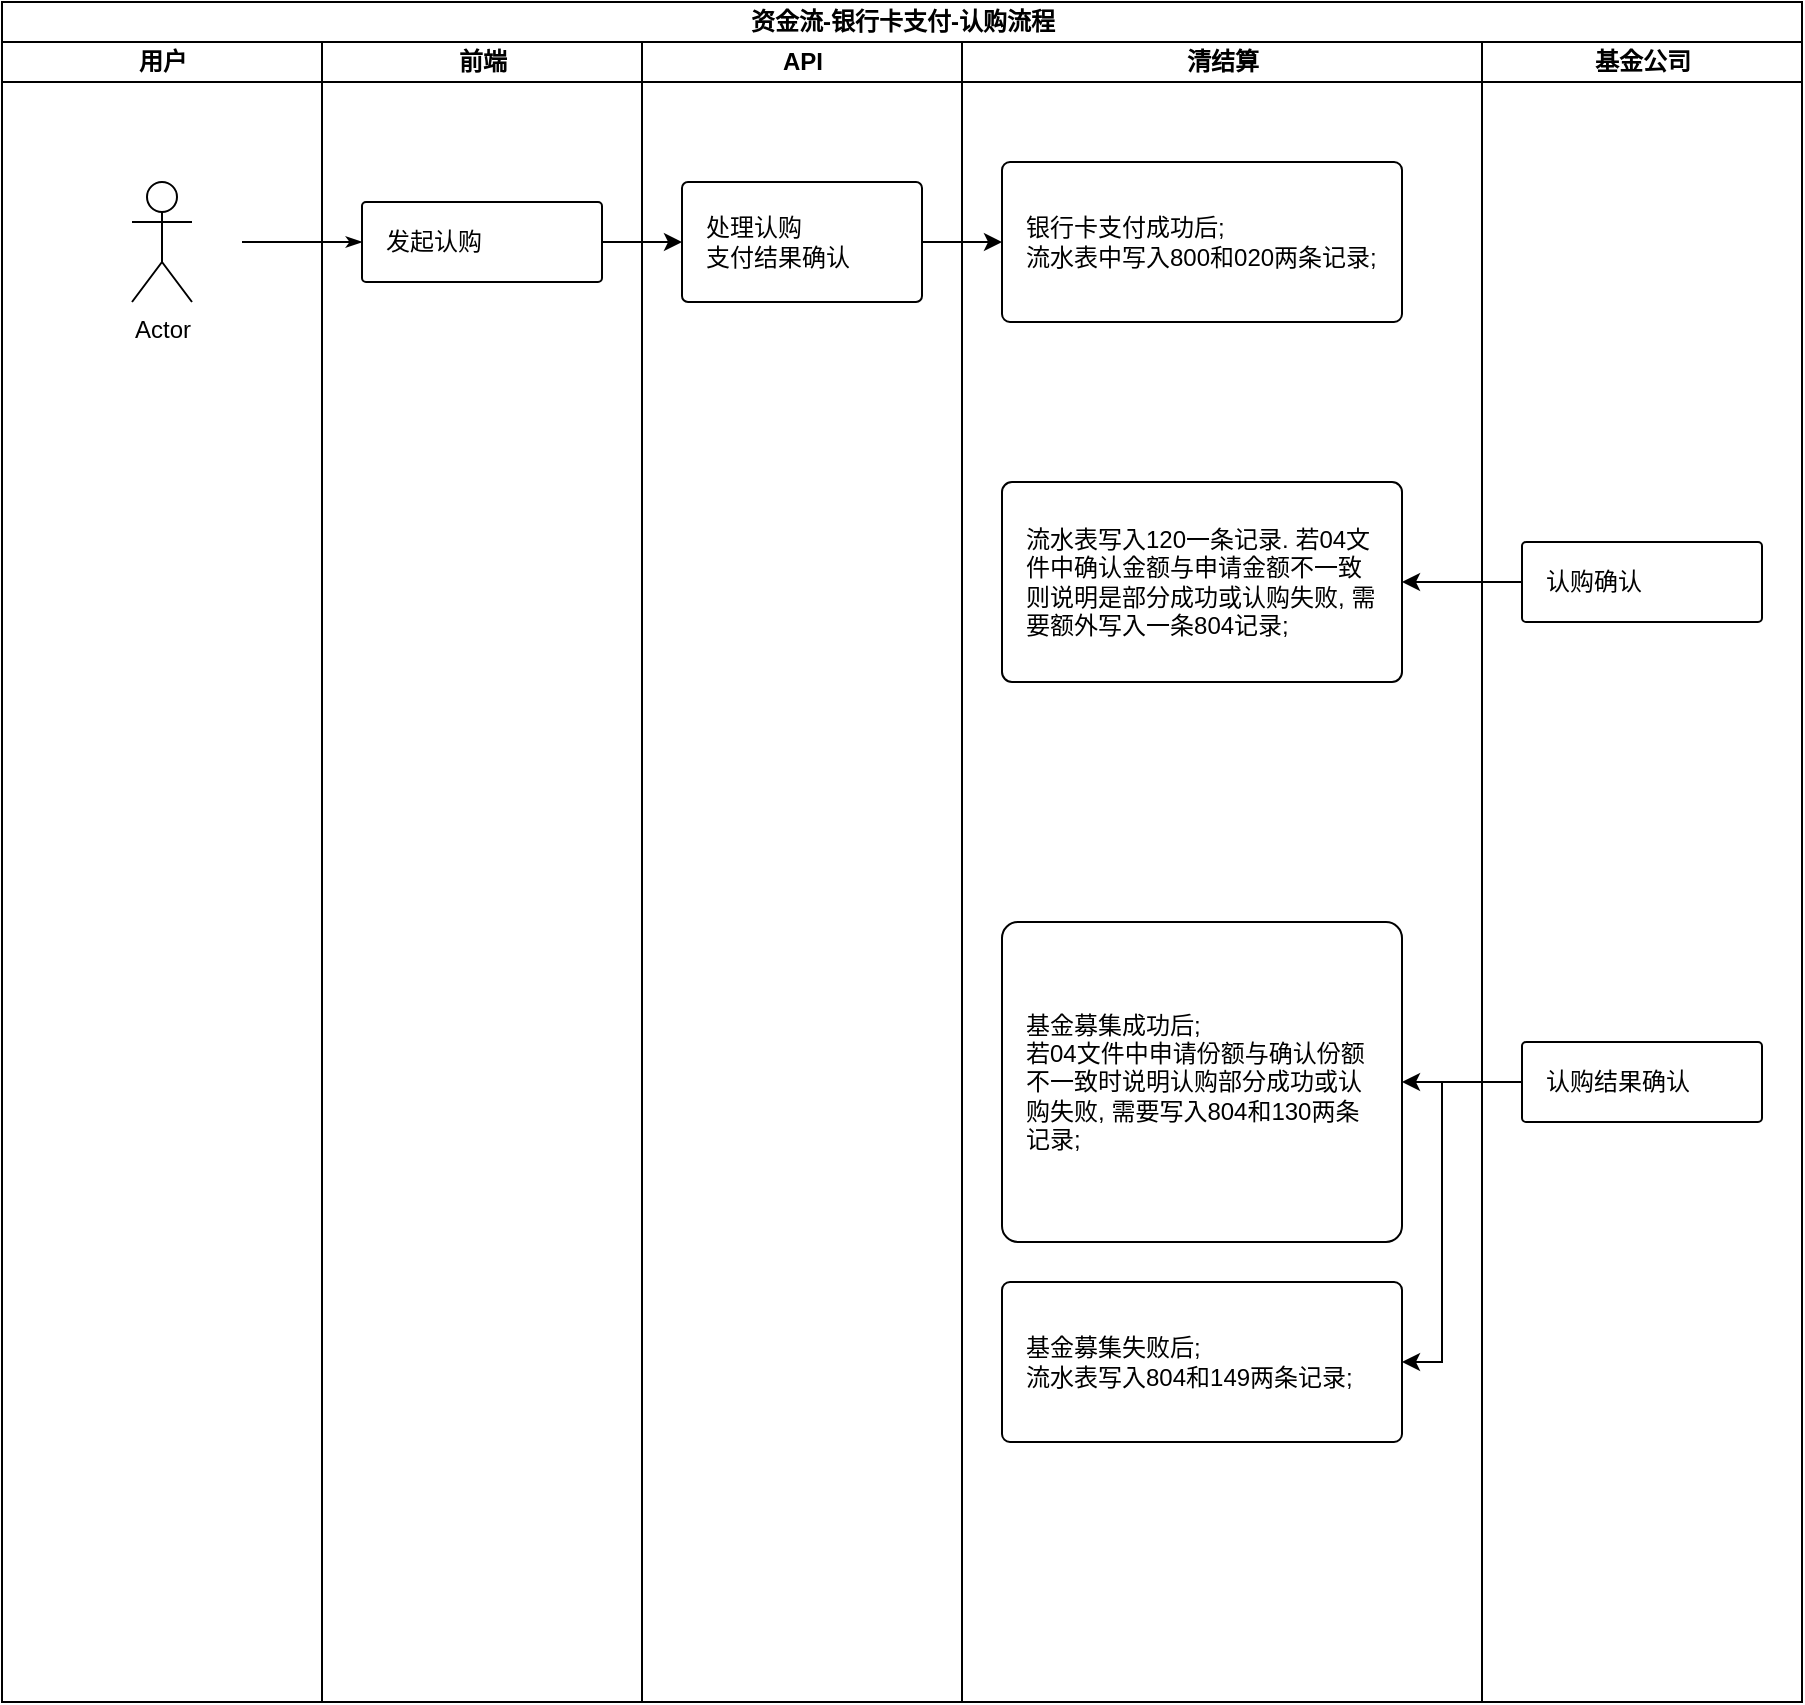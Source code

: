 <mxfile version="15.6.8" type="github" pages="8">
  <diagram name="认购-银行卡支付" id="74e2e168-ea6b-b213-b513-2b3c1d86103e">
    <mxGraphModel dx="1112" dy="556" grid="1" gridSize="10" guides="1" tooltips="1" connect="1" arrows="1" fold="1" page="1" pageScale="1" pageWidth="1100" pageHeight="850" background="none" math="0" shadow="0">
      <root>
        <mxCell id="0" />
        <mxCell id="1" parent="0" />
        <mxCell id="77e6c97f196da883-1" value="资金流-银行卡支付-认购流程" style="swimlane;html=1;childLayout=stackLayout;startSize=20;rounded=0;shadow=0;labelBackgroundColor=none;strokeWidth=1;fontFamily=Helvetica;fontSize=12;align=center;" parent="1" vertex="1">
          <mxGeometry x="100" width="900" height="850" as="geometry" />
        </mxCell>
        <mxCell id="77e6c97f196da883-2" value="用户" style="swimlane;html=1;startSize=20;fontFamily=Helvetica;fontSize=12;" parent="77e6c97f196da883-1" vertex="1">
          <mxGeometry y="20" width="160" height="830" as="geometry" />
        </mxCell>
        <mxCell id="12GjkF5NvIw1e0oJFxWk-1" value="Actor" style="shape=umlActor;verticalLabelPosition=bottom;verticalAlign=top;html=1;outlineConnect=0;fontFamily=Helvetica;fontSize=12;" parent="77e6c97f196da883-2" vertex="1">
          <mxGeometry x="65" y="70" width="30" height="60" as="geometry" />
        </mxCell>
        <mxCell id="77e6c97f196da883-3" value="前端" style="swimlane;html=1;startSize=20;fontFamily=Helvetica;fontSize=12;" parent="77e6c97f196da883-1" vertex="1">
          <mxGeometry x="160" y="20" width="160" height="830" as="geometry" />
        </mxCell>
        <mxCell id="77e6c97f196da883-11" value="发起认购" style="rounded=1;whiteSpace=wrap;html=1;align=left;spacingLeft=2;spacingRight=2;spacing=10;arcSize=5;fontFamily=Helvetica;fontSize=12;" parent="77e6c97f196da883-3" vertex="1">
          <mxGeometry x="20" y="80" width="120" height="40" as="geometry" />
        </mxCell>
        <mxCell id="77e6c97f196da883-4" value="API" style="swimlane;html=1;startSize=20;fontFamily=Helvetica;fontSize=12;" parent="77e6c97f196da883-1" vertex="1">
          <mxGeometry x="320" y="20" width="160" height="830" as="geometry" />
        </mxCell>
        <mxCell id="12GjkF5NvIw1e0oJFxWk-6" value="处理认购&lt;br style=&quot;font-size: 12px;&quot;&gt;支付结果确认&lt;br style=&quot;font-size: 12px;&quot;&gt;" style="rounded=1;whiteSpace=wrap;html=1;align=left;spacingLeft=2;spacingRight=2;spacing=10;arcSize=5;fontFamily=Helvetica;fontSize=12;" parent="77e6c97f196da883-4" vertex="1">
          <mxGeometry x="20" y="70" width="120" height="60" as="geometry" />
        </mxCell>
        <mxCell id="77e6c97f196da883-26" style="edgeStyle=orthogonalEdgeStyle;rounded=1;html=1;labelBackgroundColor=none;startArrow=none;startFill=0;startSize=5;endArrow=classicThin;endFill=1;endSize=5;jettySize=auto;orthogonalLoop=1;strokeWidth=1;fontFamily=Helvetica;fontSize=12;entryX=0;entryY=0.5;entryDx=0;entryDy=0;" parent="77e6c97f196da883-1" target="77e6c97f196da883-11" edge="1">
          <mxGeometry relative="1" as="geometry">
            <mxPoint x="120" y="120" as="sourcePoint" />
            <Array as="points">
              <mxPoint x="120" y="120" />
            </Array>
          </mxGeometry>
        </mxCell>
        <mxCell id="12GjkF5NvIw1e0oJFxWk-7" value="" style="edgeStyle=orthogonalEdgeStyle;rounded=0;orthogonalLoop=1;jettySize=auto;html=1;fontFamily=Helvetica;fontSize=12;" parent="77e6c97f196da883-1" source="77e6c97f196da883-11" target="12GjkF5NvIw1e0oJFxWk-6" edge="1">
          <mxGeometry relative="1" as="geometry" />
        </mxCell>
        <mxCell id="77e6c97f196da883-6" value="清结算" style="swimlane;html=1;startSize=20;fontFamily=Helvetica;fontSize=12;" parent="77e6c97f196da883-1" vertex="1">
          <mxGeometry x="480" y="20" width="260" height="830" as="geometry" />
        </mxCell>
        <mxCell id="12GjkF5NvIw1e0oJFxWk-11" value="银行卡支付成功后&lt;span style=&quot;font-size: 12px;&quot;&gt;;&lt;/span&gt;&lt;br style=&quot;font-size: 12px;&quot;&gt;流水表中写入800和020两条记录&lt;span style=&quot;font-size: 12px;&quot;&gt;;&lt;/span&gt;" style="rounded=1;whiteSpace=wrap;html=1;align=left;spacingLeft=2;spacingRight=2;spacing=10;arcSize=5;fontFamily=Helvetica;fontSize=12;" parent="77e6c97f196da883-6" vertex="1">
          <mxGeometry x="20" y="60" width="200" height="80" as="geometry" />
        </mxCell>
        <mxCell id="12GjkF5NvIw1e0oJFxWk-18" value="&lt;span style=&quot;font-size: 12px&quot;&gt;流水表写入120一条记录. 若04文件中确认金额&lt;/span&gt;&lt;span style=&quot;font-size: 12px&quot;&gt;与申请金额&lt;span style=&quot;font-size: 12px&quot;&gt;不一致则说明是部分成功或认购失败&lt;/span&gt;&lt;/span&gt;&lt;span style=&quot;font-size: 12px&quot;&gt;,&lt;/span&gt;&lt;span style=&quot;font-size: 12px&quot;&gt;&lt;span style=&quot;font-size: 12px&quot;&gt;&amp;nbsp;需要&lt;/span&gt;&lt;/span&gt;&lt;span style=&quot;font-size: 12px&quot;&gt;&lt;span style=&quot;font-size: 12px&quot;&gt;额外写入一条804记录&lt;/span&gt;&lt;/span&gt;&lt;span style=&quot;font-size: 12px&quot;&gt;;&lt;/span&gt;&lt;span style=&quot;font-size: 12px&quot;&gt;&lt;br style=&quot;font-size: 12px&quot;&gt;&lt;/span&gt;" style="rounded=1;whiteSpace=wrap;html=1;align=left;spacingLeft=2;spacingRight=2;spacing=10;arcSize=5;fontFamily=Helvetica;fontSize=12;" parent="77e6c97f196da883-6" vertex="1">
          <mxGeometry x="20" y="220" width="200" height="100" as="geometry" />
        </mxCell>
        <mxCell id="12GjkF5NvIw1e0oJFxWk-22" value="基金募集成功后&lt;span style=&quot;font-size: 12px&quot;&gt;;&lt;/span&gt;&lt;br style=&quot;font-size: 12px&quot;&gt;若04文件中申请份额与确认份额不一致时说明认购部分成功或认购失败&lt;span style=&quot;font-size: 12px&quot;&gt;,&amp;nbsp;&lt;/span&gt;&lt;span style=&quot;font-size: 12px&quot;&gt;需要写入804和130两条记录&lt;/span&gt;&lt;span style=&quot;font-size: 12px&quot;&gt;;&lt;/span&gt;" style="rounded=1;whiteSpace=wrap;html=1;align=left;spacingLeft=2;spacingRight=2;spacing=10;arcSize=5;fontFamily=Helvetica;fontSize=12;" parent="77e6c97f196da883-6" vertex="1">
          <mxGeometry x="20" y="440" width="200" height="160" as="geometry" />
        </mxCell>
        <mxCell id="12GjkF5NvIw1e0oJFxWk-25" value="基金募集失败后&lt;span style=&quot;font-size: 12px&quot;&gt;;&lt;/span&gt;&lt;br style=&quot;font-size: 12px&quot;&gt;流水表写入804和149两条记录&lt;span style=&quot;font-size: 12px&quot;&gt;;&lt;/span&gt;" style="rounded=1;whiteSpace=wrap;html=1;align=left;spacingLeft=2;spacingRight=2;arcSize=5;spacing=10;fontFamily=Helvetica;fontSize=12;" parent="77e6c97f196da883-6" vertex="1">
          <mxGeometry x="20" y="620" width="200" height="80" as="geometry" />
        </mxCell>
        <mxCell id="12GjkF5NvIw1e0oJFxWk-15" value="基金公司" style="swimlane;html=1;startSize=20;fontFamily=Helvetica;fontSize=12;" parent="77e6c97f196da883-1" vertex="1">
          <mxGeometry x="740" y="20" width="160" height="830" as="geometry" />
        </mxCell>
        <mxCell id="12GjkF5NvIw1e0oJFxWk-16" value="认购确认" style="rounded=1;whiteSpace=wrap;html=1;align=left;spacingLeft=2;spacingRight=2;spacing=10;arcSize=5;fontFamily=Helvetica;fontSize=12;" parent="12GjkF5NvIw1e0oJFxWk-15" vertex="1">
          <mxGeometry x="20" y="250" width="120" height="40" as="geometry" />
        </mxCell>
        <mxCell id="12GjkF5NvIw1e0oJFxWk-17" style="edgeStyle=orthogonalEdgeStyle;rounded=0;orthogonalLoop=1;jettySize=auto;html=1;exitX=0.5;exitY=1;exitDx=0;exitDy=0;fontFamily=Helvetica;fontSize=12;" parent="12GjkF5NvIw1e0oJFxWk-15" source="12GjkF5NvIw1e0oJFxWk-16" target="12GjkF5NvIw1e0oJFxWk-16" edge="1">
          <mxGeometry relative="1" as="geometry" />
        </mxCell>
        <mxCell id="12GjkF5NvIw1e0oJFxWk-21" value="认购结果确认" style="rounded=1;whiteSpace=wrap;html=1;align=left;spacingLeft=2;spacingRight=2;spacing=10;arcSize=5;fontFamily=Helvetica;fontSize=12;" parent="12GjkF5NvIw1e0oJFxWk-15" vertex="1">
          <mxGeometry x="20" y="500" width="120" height="40" as="geometry" />
        </mxCell>
        <mxCell id="12GjkF5NvIw1e0oJFxWk-19" value="" style="edgeStyle=orthogonalEdgeStyle;rounded=0;orthogonalLoop=1;jettySize=auto;html=1;entryX=1;entryY=0.5;entryDx=0;entryDy=0;exitX=0;exitY=0.5;exitDx=0;exitDy=0;fontFamily=Helvetica;fontSize=12;" parent="77e6c97f196da883-1" source="12GjkF5NvIw1e0oJFxWk-16" target="12GjkF5NvIw1e0oJFxWk-18" edge="1">
          <mxGeometry relative="1" as="geometry">
            <Array as="points">
              <mxPoint x="760" y="290" />
              <mxPoint x="760" y="290" />
            </Array>
          </mxGeometry>
        </mxCell>
        <mxCell id="12GjkF5NvIw1e0oJFxWk-23" value="" style="edgeStyle=orthogonalEdgeStyle;rounded=0;orthogonalLoop=1;jettySize=auto;html=1;entryX=1;entryY=0.5;entryDx=0;entryDy=0;exitX=0;exitY=0.5;exitDx=0;exitDy=0;fontFamily=Helvetica;fontSize=12;" parent="77e6c97f196da883-1" source="12GjkF5NvIw1e0oJFxWk-21" target="12GjkF5NvIw1e0oJFxWk-22" edge="1">
          <mxGeometry relative="1" as="geometry">
            <mxPoint x="750" y="540" as="sourcePoint" />
            <Array as="points">
              <mxPoint x="760" y="540" />
            </Array>
          </mxGeometry>
        </mxCell>
        <mxCell id="12GjkF5NvIw1e0oJFxWk-28" value="" style="edgeStyle=orthogonalEdgeStyle;rounded=0;orthogonalLoop=1;jettySize=auto;html=1;entryX=1;entryY=0.5;entryDx=0;entryDy=0;exitX=0;exitY=0.5;exitDx=0;exitDy=0;fontFamily=Helvetica;fontSize=12;" parent="77e6c97f196da883-1" source="12GjkF5NvIw1e0oJFxWk-21" target="12GjkF5NvIw1e0oJFxWk-25" edge="1">
          <mxGeometry relative="1" as="geometry">
            <mxPoint x="730" y="540" as="sourcePoint" />
            <Array as="points">
              <mxPoint x="720" y="540" />
              <mxPoint x="720" y="680" />
            </Array>
          </mxGeometry>
        </mxCell>
        <mxCell id="cO9GOnF1WJv3CeYst1fP-2" style="edgeStyle=orthogonalEdgeStyle;rounded=0;orthogonalLoop=1;jettySize=auto;html=1;exitX=1;exitY=0.5;exitDx=0;exitDy=0;entryX=0;entryY=0.5;entryDx=0;entryDy=0;fontFamily=Helvetica;fontSize=12;" parent="77e6c97f196da883-1" source="12GjkF5NvIw1e0oJFxWk-6" target="12GjkF5NvIw1e0oJFxWk-11" edge="1">
          <mxGeometry relative="1" as="geometry" />
        </mxCell>
      </root>
    </mxGraphModel>
  </diagram>
  <diagram name="认购-备用金支付" id="-wCbE_WzvbQ07US4H_rW">
    <mxGraphModel dx="1112" dy="556" grid="1" gridSize="10" guides="1" tooltips="1" connect="1" arrows="1" fold="1" page="1" pageScale="1" pageWidth="1100" pageHeight="850" background="none" math="0" shadow="0">
      <root>
        <mxCell id="KTKjoq6SO68XxvG8exFq-0" />
        <mxCell id="KTKjoq6SO68XxvG8exFq-1" parent="KTKjoq6SO68XxvG8exFq-0" />
        <mxCell id="KTKjoq6SO68XxvG8exFq-2" value="资金流-备用金支付-认购" style="swimlane;html=1;childLayout=stackLayout;startSize=20;rounded=0;shadow=0;labelBackgroundColor=none;strokeWidth=1;fontFamily=Helvetica;fontSize=12;align=center;" parent="KTKjoq6SO68XxvG8exFq-1" vertex="1">
          <mxGeometry x="100" width="900" height="850" as="geometry" />
        </mxCell>
        <mxCell id="KTKjoq6SO68XxvG8exFq-3" value="用户" style="swimlane;html=1;startSize=20;fontFamily=Helvetica;fontSize=12;" parent="KTKjoq6SO68XxvG8exFq-2" vertex="1">
          <mxGeometry y="20" width="160" height="830" as="geometry" />
        </mxCell>
        <mxCell id="KTKjoq6SO68XxvG8exFq-4" value="Actor" style="shape=umlActor;verticalLabelPosition=bottom;verticalAlign=top;html=1;outlineConnect=0;fontFamily=Helvetica;fontSize=12;" parent="KTKjoq6SO68XxvG8exFq-3" vertex="1">
          <mxGeometry x="65" y="70" width="30" height="60" as="geometry" />
        </mxCell>
        <mxCell id="KTKjoq6SO68XxvG8exFq-5" value="前端" style="swimlane;html=1;startSize=20;fontFamily=Helvetica;fontSize=12;" parent="KTKjoq6SO68XxvG8exFq-2" vertex="1">
          <mxGeometry x="160" y="20" width="160" height="830" as="geometry" />
        </mxCell>
        <mxCell id="KTKjoq6SO68XxvG8exFq-6" value="发起认购" style="rounded=1;whiteSpace=wrap;html=1;align=left;spacingLeft=2;spacingRight=2;spacing=10;arcSize=5;fontFamily=Helvetica;fontSize=12;" parent="KTKjoq6SO68XxvG8exFq-5" vertex="1">
          <mxGeometry x="20" y="80" width="120" height="40" as="geometry" />
        </mxCell>
        <mxCell id="KTKjoq6SO68XxvG8exFq-7" value="API" style="swimlane;html=1;startSize=20;fontFamily=Helvetica;fontSize=12;" parent="KTKjoq6SO68XxvG8exFq-2" vertex="1">
          <mxGeometry x="320" y="20" width="160" height="830" as="geometry" />
        </mxCell>
        <mxCell id="KTKjoq6SO68XxvG8exFq-8" value="处理认购&lt;br style=&quot;font-size: 12px;&quot;&gt;支付结果确认&lt;br style=&quot;font-size: 12px;&quot;&gt;" style="rounded=1;whiteSpace=wrap;html=1;align=left;spacingLeft=2;spacingRight=2;spacing=10;arcSize=5;fontFamily=Helvetica;fontSize=12;" parent="KTKjoq6SO68XxvG8exFq-7" vertex="1">
          <mxGeometry x="20" y="70" width="120" height="60" as="geometry" />
        </mxCell>
        <mxCell id="KTKjoq6SO68XxvG8exFq-9" style="edgeStyle=orthogonalEdgeStyle;rounded=1;html=1;labelBackgroundColor=none;startArrow=none;startFill=0;startSize=5;endArrow=classicThin;endFill=1;endSize=5;jettySize=auto;orthogonalLoop=1;strokeWidth=1;fontFamily=Helvetica;fontSize=12;entryX=0;entryY=0.5;entryDx=0;entryDy=0;" parent="KTKjoq6SO68XxvG8exFq-2" target="KTKjoq6SO68XxvG8exFq-6" edge="1">
          <mxGeometry relative="1" as="geometry">
            <mxPoint x="120" y="120" as="sourcePoint" />
            <Array as="points">
              <mxPoint x="120" y="120" />
            </Array>
          </mxGeometry>
        </mxCell>
        <mxCell id="KTKjoq6SO68XxvG8exFq-10" value="" style="edgeStyle=orthogonalEdgeStyle;rounded=0;orthogonalLoop=1;jettySize=auto;html=1;fontFamily=Helvetica;fontSize=12;" parent="KTKjoq6SO68XxvG8exFq-2" source="KTKjoq6SO68XxvG8exFq-6" target="KTKjoq6SO68XxvG8exFq-8" edge="1">
          <mxGeometry relative="1" as="geometry" />
        </mxCell>
        <mxCell id="KTKjoq6SO68XxvG8exFq-11" value="" style="edgeStyle=orthogonalEdgeStyle;rounded=0;orthogonalLoop=1;jettySize=auto;html=1;fontFamily=Helvetica;fontSize=12;" parent="KTKjoq6SO68XxvG8exFq-2" source="KTKjoq6SO68XxvG8exFq-8" target="KTKjoq6SO68XxvG8exFq-13" edge="1">
          <mxGeometry relative="1" as="geometry" />
        </mxCell>
        <mxCell id="KTKjoq6SO68XxvG8exFq-12" value="清结算" style="swimlane;html=1;startSize=20;fontFamily=Helvetica;fontSize=12;" parent="KTKjoq6SO68XxvG8exFq-2" vertex="1">
          <mxGeometry x="480" y="20" width="260" height="830" as="geometry" />
        </mxCell>
        <mxCell id="KTKjoq6SO68XxvG8exFq-13" value="备用金支付成功后;&lt;br style=&quot;font-size: 12px;&quot;&gt;流水表中备用金对应交易账户写入800和022两条记录;" style="rounded=1;whiteSpace=wrap;html=1;align=left;spacingLeft=2;spacingRight=2;spacing=10;arcSize=5;fontFamily=Helvetica;fontSize=12;" parent="KTKjoq6SO68XxvG8exFq-12" vertex="1">
          <mxGeometry x="20" y="60" width="200" height="80" as="geometry" />
        </mxCell>
        <mxCell id="KTKjoq6SO68XxvG8exFq-14" value="&lt;span style=&quot;font-size: 12px&quot;&gt;流水表中写入120一条记录; 若04文件中确认金额与申请金额不一致则说明是部分成功或认购失败&lt;/span&gt;&lt;span style=&quot;font-size: 12px&quot;&gt;,&lt;/span&gt;&lt;span style=&quot;font-size: 12px&quot;&gt;&lt;span style=&quot;font-size: 12px&quot;&gt;&amp;nbsp;需要&lt;/span&gt;&lt;/span&gt;&lt;span style=&quot;font-size: 12px&quot;&gt;&lt;span style=&quot;font-size: 12px&quot;&gt;额外写入一条804记录&lt;/span&gt;&lt;/span&gt;&lt;span style=&quot;font-size: 12px&quot;&gt;;&lt;/span&gt;&lt;span style=&quot;font-size: 12px&quot;&gt;&lt;br style=&quot;font-size: 12px&quot;&gt;流水表中备用金对应交易账号写入一条124记录;&lt;/span&gt;" style="rounded=1;whiteSpace=wrap;html=1;align=left;spacingLeft=2;spacingRight=2;spacing=10;arcSize=5;fontFamily=Helvetica;fontSize=12;" parent="KTKjoq6SO68XxvG8exFq-12" vertex="1">
          <mxGeometry x="20" y="220" width="200" height="120" as="geometry" />
        </mxCell>
        <mxCell id="KTKjoq6SO68XxvG8exFq-15" value="基金募集成功后;&lt;br style=&quot;font-size: 12px;&quot;&gt;流水表中写入130一条记录. 若04文件中确认份额与申请份额不一致时说明认购部分成功或认购失败, 需要额外写入一条804记录" style="rounded=1;whiteSpace=wrap;html=1;align=left;spacingLeft=2;spacingRight=2;spacing=10;arcSize=5;fontFamily=Helvetica;fontSize=12;" parent="KTKjoq6SO68XxvG8exFq-12" vertex="1">
          <mxGeometry x="20" y="460" width="200" height="100" as="geometry" />
        </mxCell>
        <mxCell id="KTKjoq6SO68XxvG8exFq-16" value="基金募集失败后;&lt;br style=&quot;font-size: 12px;&quot;&gt;流水表中写入149和804两条记录;" style="rounded=1;whiteSpace=wrap;html=1;align=left;spacingLeft=2;spacingRight=2;spacing=10;arcSize=5;fontFamily=Helvetica;fontSize=12;" parent="KTKjoq6SO68XxvG8exFq-12" vertex="1">
          <mxGeometry x="20" y="580" width="200" height="80" as="geometry" />
        </mxCell>
        <mxCell id="KTKjoq6SO68XxvG8exFq-17" value="基金公司" style="swimlane;html=1;startSize=20;fontFamily=Helvetica;fontSize=12;" parent="KTKjoq6SO68XxvG8exFq-2" vertex="1">
          <mxGeometry x="740" y="20" width="160" height="830" as="geometry" />
        </mxCell>
        <mxCell id="KTKjoq6SO68XxvG8exFq-18" value="认购确认" style="rounded=1;whiteSpace=wrap;html=1;align=left;spacingLeft=2;spacingRight=2;spacing=10;arcSize=5;fontFamily=Helvetica;fontSize=12;" parent="KTKjoq6SO68XxvG8exFq-17" vertex="1">
          <mxGeometry x="20" y="260" width="120" height="40" as="geometry" />
        </mxCell>
        <mxCell id="KTKjoq6SO68XxvG8exFq-19" style="edgeStyle=orthogonalEdgeStyle;rounded=0;orthogonalLoop=1;jettySize=auto;html=1;exitX=0.5;exitY=1;exitDx=0;exitDy=0;fontFamily=Helvetica;fontSize=12;" parent="KTKjoq6SO68XxvG8exFq-17" source="KTKjoq6SO68XxvG8exFq-18" target="KTKjoq6SO68XxvG8exFq-18" edge="1">
          <mxGeometry relative="1" as="geometry" />
        </mxCell>
        <mxCell id="KTKjoq6SO68XxvG8exFq-20" value="认购结果确认" style="rounded=1;whiteSpace=wrap;html=1;align=left;spacingLeft=2;spacingRight=2;spacing=10;arcSize=5;fontFamily=Helvetica;fontSize=12;" parent="KTKjoq6SO68XxvG8exFq-17" vertex="1">
          <mxGeometry x="20" y="490" width="120" height="40" as="geometry" />
        </mxCell>
        <mxCell id="Z9peEfl8zAG5faaf_7oY-2" style="edgeStyle=orthogonalEdgeStyle;rounded=0;orthogonalLoop=1;jettySize=auto;html=1;exitX=0.5;exitY=1;exitDx=0;exitDy=0;fontFamily=Helvetica;fontSize=12;" parent="KTKjoq6SO68XxvG8exFq-17" edge="1">
          <mxGeometry relative="1" as="geometry">
            <mxPoint x="80" y="425.63" as="sourcePoint" />
            <mxPoint x="80" y="425.63" as="targetPoint" />
          </mxGeometry>
        </mxCell>
        <mxCell id="KTKjoq6SO68XxvG8exFq-21" value="" style="edgeStyle=orthogonalEdgeStyle;rounded=0;orthogonalLoop=1;jettySize=auto;html=1;exitX=0;exitY=0.5;exitDx=0;exitDy=0;entryX=1;entryY=0.5;entryDx=0;entryDy=0;fontFamily=Helvetica;fontSize=12;" parent="KTKjoq6SO68XxvG8exFq-2" source="KTKjoq6SO68XxvG8exFq-18" target="KTKjoq6SO68XxvG8exFq-14" edge="1">
          <mxGeometry relative="1" as="geometry">
            <Array as="points">
              <mxPoint x="730" y="300" />
              <mxPoint x="730" y="300" />
            </Array>
          </mxGeometry>
        </mxCell>
        <mxCell id="KTKjoq6SO68XxvG8exFq-22" value="" style="edgeStyle=orthogonalEdgeStyle;rounded=0;orthogonalLoop=1;jettySize=auto;html=1;fontFamily=Helvetica;fontSize=12;exitX=0;exitY=0.5;exitDx=0;exitDy=0;entryX=1;entryY=0.5;entryDx=0;entryDy=0;" parent="KTKjoq6SO68XxvG8exFq-2" source="KTKjoq6SO68XxvG8exFq-20" target="KTKjoq6SO68XxvG8exFq-15" edge="1">
          <mxGeometry relative="1" as="geometry">
            <Array as="points">
              <mxPoint x="720" y="530" />
              <mxPoint x="720" y="530" />
            </Array>
          </mxGeometry>
        </mxCell>
        <mxCell id="KTKjoq6SO68XxvG8exFq-23" value="" style="edgeStyle=orthogonalEdgeStyle;rounded=0;orthogonalLoop=1;jettySize=auto;html=1;entryX=1;entryY=0.5;entryDx=0;entryDy=0;exitX=0;exitY=0.5;exitDx=0;exitDy=0;fontFamily=Helvetica;fontSize=12;" parent="KTKjoq6SO68XxvG8exFq-2" source="KTKjoq6SO68XxvG8exFq-20" target="KTKjoq6SO68XxvG8exFq-16" edge="1">
          <mxGeometry relative="1" as="geometry">
            <Array as="points">
              <mxPoint x="720" y="530" />
              <mxPoint x="720" y="640" />
            </Array>
          </mxGeometry>
        </mxCell>
      </root>
    </mxGraphModel>
  </diagram>
  <diagram id="F8xrC1gaDjKWn0wuDQE8" name="申购-银行卡支付">
    <mxGraphModel dx="1112" dy="556" grid="1" gridSize="10" guides="1" tooltips="1" connect="1" arrows="1" fold="1" page="1" pageScale="1" pageWidth="1100" pageHeight="850" background="none" math="0" shadow="0">
      <root>
        <mxCell id="wtjmfE7VQJq2z9GDIMtx-0" />
        <mxCell id="wtjmfE7VQJq2z9GDIMtx-1" parent="wtjmfE7VQJq2z9GDIMtx-0" />
        <mxCell id="EzL5qBrfCOP226wimF2h-0" value="资金流-银行卡支付-申购" style="swimlane;html=1;childLayout=stackLayout;startSize=20;shadow=0;labelBackgroundColor=none;strokeWidth=1;fontFamily=Helvetica;fontSize=12;align=center;" parent="wtjmfE7VQJq2z9GDIMtx-1" vertex="1">
          <mxGeometry x="100" width="900" height="850" as="geometry" />
        </mxCell>
        <mxCell id="EzL5qBrfCOP226wimF2h-1" value="用户" style="swimlane;html=1;startSize=20;fontFamily=Helvetica;fontSize=12;" parent="EzL5qBrfCOP226wimF2h-0" vertex="1">
          <mxGeometry y="20" width="160" height="830" as="geometry" />
        </mxCell>
        <mxCell id="EzL5qBrfCOP226wimF2h-2" value="Actor" style="shape=umlActor;verticalLabelPosition=bottom;verticalAlign=top;html=1;outlineConnect=0;fontFamily=Helvetica;fontSize=12;" parent="EzL5qBrfCOP226wimF2h-1" vertex="1">
          <mxGeometry x="65" y="90" width="30" height="60" as="geometry" />
        </mxCell>
        <mxCell id="EzL5qBrfCOP226wimF2h-3" value="前端" style="swimlane;html=1;startSize=20;fontFamily=Helvetica;fontSize=12;" parent="EzL5qBrfCOP226wimF2h-0" vertex="1">
          <mxGeometry x="160" y="20" width="160" height="830" as="geometry" />
        </mxCell>
        <mxCell id="EzL5qBrfCOP226wimF2h-4" value="发起申购" style="rounded=1;whiteSpace=wrap;html=1;align=left;spacingLeft=2;spacingRight=2;spacing=10;arcSize=5;fontFamily=Helvetica;fontSize=12;" parent="EzL5qBrfCOP226wimF2h-3" vertex="1">
          <mxGeometry x="20" y="100" width="120" height="40" as="geometry" />
        </mxCell>
        <mxCell id="EzL5qBrfCOP226wimF2h-5" value="API" style="swimlane;html=1;startSize=20;fontFamily=Helvetica;fontSize=12;" parent="EzL5qBrfCOP226wimF2h-0" vertex="1">
          <mxGeometry x="320" y="20" width="160" height="830" as="geometry" />
        </mxCell>
        <mxCell id="EzL5qBrfCOP226wimF2h-6" value="处理申购&lt;br style=&quot;font-size: 12px;&quot;&gt;支付结果确认" style="rounded=1;whiteSpace=wrap;html=1;align=left;spacingLeft=2;spacingRight=2;spacing=10;arcSize=5;fontFamily=Helvetica;fontSize=12;" parent="EzL5qBrfCOP226wimF2h-5" vertex="1">
          <mxGeometry x="20" y="90" width="120" height="60" as="geometry" />
        </mxCell>
        <mxCell id="EzL5qBrfCOP226wimF2h-7" style="edgeStyle=orthogonalEdgeStyle;html=1;labelBackgroundColor=none;startArrow=none;startFill=0;startSize=5;endArrow=classicThin;endFill=1;endSize=5;jettySize=auto;orthogonalLoop=1;strokeWidth=1;fontFamily=Helvetica;fontSize=12;entryX=0;entryY=0.5;entryDx=0;entryDy=0;" parent="EzL5qBrfCOP226wimF2h-0" target="EzL5qBrfCOP226wimF2h-4" edge="1">
          <mxGeometry relative="1" as="geometry">
            <mxPoint x="120" y="140" as="sourcePoint" />
            <Array as="points">
              <mxPoint x="120" y="140" />
            </Array>
          </mxGeometry>
        </mxCell>
        <mxCell id="EzL5qBrfCOP226wimF2h-8" value="" style="edgeStyle=orthogonalEdgeStyle;orthogonalLoop=1;jettySize=auto;html=1;fontFamily=Helvetica;fontSize=12;" parent="EzL5qBrfCOP226wimF2h-0" source="EzL5qBrfCOP226wimF2h-4" target="EzL5qBrfCOP226wimF2h-6" edge="1">
          <mxGeometry relative="1" as="geometry" />
        </mxCell>
        <mxCell id="EzL5qBrfCOP226wimF2h-9" value="" style="edgeStyle=orthogonalEdgeStyle;orthogonalLoop=1;jettySize=auto;html=1;fontFamily=Helvetica;fontSize=12;" parent="EzL5qBrfCOP226wimF2h-0" source="EzL5qBrfCOP226wimF2h-6" target="EzL5qBrfCOP226wimF2h-11" edge="1">
          <mxGeometry relative="1" as="geometry" />
        </mxCell>
        <mxCell id="EzL5qBrfCOP226wimF2h-10" value="清结算" style="swimlane;html=1;startSize=20;fontFamily=Helvetica;fontSize=12;" parent="EzL5qBrfCOP226wimF2h-0" vertex="1">
          <mxGeometry x="480" y="20" width="260" height="830" as="geometry" />
        </mxCell>
        <mxCell id="EzL5qBrfCOP226wimF2h-11" value="银行卡支付成功后;&lt;br style=&quot;font-size: 12px;&quot;&gt;流水表中写入800和022两条记录;" style="rounded=1;whiteSpace=wrap;html=1;align=left;spacingLeft=2;spacingRight=2;spacing=10;arcSize=5;fontFamily=Helvetica;fontSize=12;" parent="EzL5qBrfCOP226wimF2h-10" vertex="1">
          <mxGeometry x="20" y="60" width="200" height="120" as="geometry" />
        </mxCell>
        <mxCell id="EzL5qBrfCOP226wimF2h-12" value="流水表写入122一条记录;&amp;nbsp;&lt;span style=&quot;font-size: 12px&quot;&gt;若04文件中确认金额&lt;/span&gt;与申请金额&lt;span style=&quot;font-size: 12px&quot;&gt;不一致则说明只有部分成功&lt;/span&gt;&lt;span style=&quot;font-size: 12px&quot;&gt;,&lt;/span&gt;&lt;span style=&quot;font-size: 12px&quot;&gt;&amp;nbsp;需要给用户退款&lt;/span&gt;&lt;span style=&quot;font-size: 12px&quot;&gt;,&lt;/span&gt;&lt;span style=&quot;font-size: 12px&quot;&gt;&amp;nbsp;退款至交易账号对应银行卡&lt;/span&gt;&lt;span style=&quot;font-size: 12px&quot;&gt;,&lt;/span&gt;&lt;span style=&quot;font-size: 12px&quot;&gt;&amp;nbsp;并额外写入一条804记录;&lt;/span&gt;" style="rounded=1;whiteSpace=wrap;html=1;align=left;spacingLeft=2;spacingRight=2;spacing=10;arcSize=5;fontFamily=Helvetica;fontSize=12;" parent="EzL5qBrfCOP226wimF2h-10" vertex="1">
          <mxGeometry x="20" y="220" width="200" height="120" as="geometry" />
        </mxCell>
        <mxCell id="MYecZ2V6xRfUikZ4x27Y-0" value="申购确认下一日;&lt;br&gt;清空资金清算表并更新余额表;" style="rounded=1;whiteSpace=wrap;html=1;align=left;spacingLeft=2;spacingRight=2;spacing=10;arcSize=5;fontFamily=Helvetica;fontSize=12;" vertex="1" parent="EzL5qBrfCOP226wimF2h-10">
          <mxGeometry x="20" y="380" width="200" height="80" as="geometry" />
        </mxCell>
        <mxCell id="EzL5qBrfCOP226wimF2h-15" value="基金公司" style="swimlane;html=1;startSize=20;fontFamily=Helvetica;fontSize=12;" parent="EzL5qBrfCOP226wimF2h-0" vertex="1">
          <mxGeometry x="740" y="20" width="160" height="830" as="geometry" />
        </mxCell>
        <mxCell id="EzL5qBrfCOP226wimF2h-16" value="申购确认" style="rounded=1;whiteSpace=wrap;html=1;align=left;spacingLeft=2;spacingRight=2;spacing=10;arcSize=5;fontFamily=Helvetica;fontSize=12;" parent="EzL5qBrfCOP226wimF2h-15" vertex="1">
          <mxGeometry x="20" y="260" width="120" height="40" as="geometry" />
        </mxCell>
        <mxCell id="EzL5qBrfCOP226wimF2h-17" style="edgeStyle=orthogonalEdgeStyle;orthogonalLoop=1;jettySize=auto;html=1;exitX=0.5;exitY=1;exitDx=0;exitDy=0;fontFamily=Helvetica;fontSize=12;" parent="EzL5qBrfCOP226wimF2h-15" source="EzL5qBrfCOP226wimF2h-16" target="EzL5qBrfCOP226wimF2h-16" edge="1">
          <mxGeometry relative="1" as="geometry" />
        </mxCell>
        <mxCell id="EzL5qBrfCOP226wimF2h-19" value="" style="edgeStyle=orthogonalEdgeStyle;orthogonalLoop=1;jettySize=auto;html=1;entryX=1;entryY=0.5;entryDx=0;entryDy=0;exitX=0;exitY=0.5;exitDx=0;exitDy=0;fontFamily=Helvetica;fontSize=12;" parent="EzL5qBrfCOP226wimF2h-0" source="EzL5qBrfCOP226wimF2h-16" target="EzL5qBrfCOP226wimF2h-12" edge="1">
          <mxGeometry relative="1" as="geometry">
            <Array as="points">
              <mxPoint x="740" y="300" />
              <mxPoint x="740" y="300" />
            </Array>
          </mxGeometry>
        </mxCell>
      </root>
    </mxGraphModel>
  </diagram>
  <diagram name="申购-备用金支付" id="_-hb5riuFFzseJ9uLydj">
    <mxGraphModel dx="1112" dy="556" grid="1" gridSize="10" guides="1" tooltips="1" connect="1" arrows="1" fold="1" page="1" pageScale="1" pageWidth="1100" pageHeight="850" math="0" shadow="0">
      <root>
        <mxCell id="JICQAFATRU0Gd_pabYBW-0" />
        <mxCell id="JICQAFATRU0Gd_pabYBW-1" parent="JICQAFATRU0Gd_pabYBW-0" />
        <mxCell id="JICQAFATRU0Gd_pabYBW-2" value="资金流-备用金支付-申购" style="swimlane;html=1;childLayout=stackLayout;startSize=20;shadow=0;labelBackgroundColor=none;strokeWidth=1;fontFamily=Helvetica;fontSize=12;align=center;" vertex="1" parent="JICQAFATRU0Gd_pabYBW-1">
          <mxGeometry x="100" width="900" height="850" as="geometry" />
        </mxCell>
        <mxCell id="JICQAFATRU0Gd_pabYBW-3" value="用户" style="swimlane;html=1;startSize=20;fontFamily=Helvetica;fontSize=12;" vertex="1" parent="JICQAFATRU0Gd_pabYBW-2">
          <mxGeometry y="20" width="160" height="830" as="geometry" />
        </mxCell>
        <mxCell id="JICQAFATRU0Gd_pabYBW-4" value="Actor" style="shape=umlActor;verticalLabelPosition=bottom;verticalAlign=top;html=1;outlineConnect=0;fontFamily=Helvetica;fontSize=12;" vertex="1" parent="JICQAFATRU0Gd_pabYBW-3">
          <mxGeometry x="65" y="80" width="30" height="60" as="geometry" />
        </mxCell>
        <mxCell id="JICQAFATRU0Gd_pabYBW-5" value="前端" style="swimlane;html=1;startSize=20;fontFamily=Helvetica;fontSize=12;" vertex="1" parent="JICQAFATRU0Gd_pabYBW-2">
          <mxGeometry x="160" y="20" width="160" height="830" as="geometry" />
        </mxCell>
        <mxCell id="JICQAFATRU0Gd_pabYBW-6" value="发起申购" style="rounded=1;whiteSpace=wrap;html=1;align=left;spacingLeft=2;spacingRight=2;spacing=10;arcSize=5;fontFamily=Helvetica;fontSize=12;" vertex="1" parent="JICQAFATRU0Gd_pabYBW-5">
          <mxGeometry x="20" y="90" width="120" height="40" as="geometry" />
        </mxCell>
        <mxCell id="JICQAFATRU0Gd_pabYBW-7" value="API" style="swimlane;html=1;startSize=20;fontFamily=Helvetica;fontSize=12;" vertex="1" parent="JICQAFATRU0Gd_pabYBW-2">
          <mxGeometry x="320" y="20" width="160" height="830" as="geometry" />
        </mxCell>
        <mxCell id="JICQAFATRU0Gd_pabYBW-8" value="处理申购&lt;br style=&quot;font-size: 12px;&quot;&gt;支付结果确认" style="rounded=1;whiteSpace=wrap;html=1;align=left;spacingLeft=2;spacingRight=2;spacing=10;arcSize=5;fontFamily=Helvetica;fontSize=12;" vertex="1" parent="JICQAFATRU0Gd_pabYBW-7">
          <mxGeometry x="20" y="80" width="120" height="60" as="geometry" />
        </mxCell>
        <mxCell id="JICQAFATRU0Gd_pabYBW-9" style="edgeStyle=orthogonalEdgeStyle;html=1;labelBackgroundColor=none;startArrow=none;startFill=0;startSize=5;endArrow=classicThin;endFill=1;endSize=5;jettySize=auto;orthogonalLoop=1;strokeWidth=1;fontFamily=Helvetica;fontSize=12;entryX=0;entryY=0.5;entryDx=0;entryDy=0;" edge="1" parent="JICQAFATRU0Gd_pabYBW-2" target="JICQAFATRU0Gd_pabYBW-6">
          <mxGeometry relative="1" as="geometry">
            <mxPoint x="120" y="130" as="sourcePoint" />
            <Array as="points">
              <mxPoint x="120" y="130" />
            </Array>
          </mxGeometry>
        </mxCell>
        <mxCell id="JICQAFATRU0Gd_pabYBW-10" value="" style="edgeStyle=orthogonalEdgeStyle;orthogonalLoop=1;jettySize=auto;html=1;fontFamily=Helvetica;fontSize=12;" edge="1" parent="JICQAFATRU0Gd_pabYBW-2" source="JICQAFATRU0Gd_pabYBW-6" target="JICQAFATRU0Gd_pabYBW-8">
          <mxGeometry relative="1" as="geometry" />
        </mxCell>
        <mxCell id="JICQAFATRU0Gd_pabYBW-11" value="" style="edgeStyle=orthogonalEdgeStyle;orthogonalLoop=1;jettySize=auto;html=1;fontFamily=Helvetica;fontSize=12;" edge="1" parent="JICQAFATRU0Gd_pabYBW-2" source="JICQAFATRU0Gd_pabYBW-8" target="JICQAFATRU0Gd_pabYBW-13">
          <mxGeometry relative="1" as="geometry" />
        </mxCell>
        <mxCell id="JICQAFATRU0Gd_pabYBW-12" value="清结算" style="swimlane;html=1;startSize=20;fontFamily=Helvetica;fontSize=12;" vertex="1" parent="JICQAFATRU0Gd_pabYBW-2">
          <mxGeometry x="480" y="20" width="260" height="830" as="geometry" />
        </mxCell>
        <mxCell id="JICQAFATRU0Gd_pabYBW-13" value="银行卡支付成功后;&lt;br style=&quot;font-size: 12px;&quot;&gt;流水表中备用金对应交易账户写入800和022两条记录;" style="rounded=1;whiteSpace=wrap;html=1;align=left;spacingLeft=2;spacingRight=2;spacing=10;arcSize=5;fontFamily=Helvetica;fontSize=12;" vertex="1" parent="JICQAFATRU0Gd_pabYBW-12">
          <mxGeometry x="20" y="50" width="200" height="120" as="geometry" />
        </mxCell>
        <mxCell id="JICQAFATRU0Gd_pabYBW-14" value="流水表写入122一条记录;&amp;nbsp;&lt;span style=&quot;font-size: 12px&quot;&gt;若04文件中确认金额&lt;/span&gt;与申请金额&lt;span style=&quot;font-size: 12px&quot;&gt;不一致则说明只有部分成功&lt;/span&gt;&lt;span style=&quot;font-size: 12px&quot;&gt;,&lt;/span&gt;&lt;span style=&quot;font-size: 12px&quot;&gt;&amp;nbsp;需要给用户退款&lt;/span&gt;&lt;span style=&quot;font-size: 12px&quot;&gt;,&lt;/span&gt;&lt;span style=&quot;font-size: 12px&quot;&gt;&amp;nbsp;退款至交易账号对应银行卡&lt;/span&gt;&lt;span style=&quot;font-size: 12px&quot;&gt;,&lt;/span&gt;&lt;span style=&quot;font-size: 12px&quot;&gt;&amp;nbsp;并额外写入一条804记录;&lt;/span&gt;" style="rounded=1;whiteSpace=wrap;html=1;align=left;spacingLeft=2;spacingRight=2;spacing=10;arcSize=5;fontFamily=Helvetica;fontSize=12;" vertex="1" parent="JICQAFATRU0Gd_pabYBW-12">
          <mxGeometry x="20" y="220" width="200" height="140" as="geometry" />
        </mxCell>
        <mxCell id="JICQAFATRU0Gd_pabYBW-15" value="基金公司" style="swimlane;html=1;startSize=20;fontFamily=Helvetica;fontSize=12;" vertex="1" parent="JICQAFATRU0Gd_pabYBW-2">
          <mxGeometry x="740" y="20" width="160" height="830" as="geometry" />
        </mxCell>
        <mxCell id="JICQAFATRU0Gd_pabYBW-16" value="申购确认" style="rounded=1;whiteSpace=wrap;html=1;align=left;spacingLeft=2;spacingRight=2;spacing=10;arcSize=5;fontFamily=Helvetica;fontSize=12;" vertex="1" parent="JICQAFATRU0Gd_pabYBW-15">
          <mxGeometry x="20" y="270" width="120" height="40" as="geometry" />
        </mxCell>
        <mxCell id="JICQAFATRU0Gd_pabYBW-17" style="edgeStyle=orthogonalEdgeStyle;orthogonalLoop=1;jettySize=auto;html=1;exitX=0.5;exitY=1;exitDx=0;exitDy=0;fontFamily=Helvetica;fontSize=12;" edge="1" parent="JICQAFATRU0Gd_pabYBW-15" source="JICQAFATRU0Gd_pabYBW-16" target="JICQAFATRU0Gd_pabYBW-16">
          <mxGeometry relative="1" as="geometry" />
        </mxCell>
        <mxCell id="JICQAFATRU0Gd_pabYBW-18" value="" style="edgeStyle=orthogonalEdgeStyle;orthogonalLoop=1;jettySize=auto;html=1;entryX=1;entryY=0.5;entryDx=0;entryDy=0;exitX=0;exitY=0.5;exitDx=0;exitDy=0;fontFamily=Helvetica;fontSize=12;" edge="1" parent="JICQAFATRU0Gd_pabYBW-2" source="JICQAFATRU0Gd_pabYBW-16" target="JICQAFATRU0Gd_pabYBW-14">
          <mxGeometry relative="1" as="geometry">
            <Array as="points">
              <mxPoint x="730" y="310" />
              <mxPoint x="730" y="310" />
            </Array>
          </mxGeometry>
        </mxCell>
      </root>
    </mxGraphModel>
  </diagram>
  <diagram name="撤单-银行卡支付" id="VR9AwGmKAFdbqzF2tKnJ">
    <mxGraphModel dx="997" dy="499" grid="1" gridSize="10" guides="1" tooltips="1" connect="1" arrows="1" fold="1" page="1" pageScale="1" pageWidth="1100" pageHeight="850" math="0" shadow="0">
      <root>
        <mxCell id="5sPYLwpMn-Q5D1sa6bZe-0" />
        <mxCell id="5sPYLwpMn-Q5D1sa6bZe-1" parent="5sPYLwpMn-Q5D1sa6bZe-0" />
        <mxCell id="5sPYLwpMn-Q5D1sa6bZe-2" value="资金流-银行卡支付-撤单" style="swimlane;html=1;childLayout=stackLayout;startSize=20;shadow=0;labelBackgroundColor=none;strokeWidth=1;fontFamily=Helvetica;fontSize=12;align=center;" vertex="1" parent="5sPYLwpMn-Q5D1sa6bZe-1">
          <mxGeometry x="100" width="900" height="850" as="geometry" />
        </mxCell>
        <mxCell id="5sPYLwpMn-Q5D1sa6bZe-3" value="用户" style="swimlane;html=1;startSize=20;fontFamily=Helvetica;fontSize=12;" vertex="1" parent="5sPYLwpMn-Q5D1sa6bZe-2">
          <mxGeometry y="20" width="160" height="830" as="geometry" />
        </mxCell>
        <mxCell id="5sPYLwpMn-Q5D1sa6bZe-4" value="Actor" style="shape=umlActor;verticalLabelPosition=bottom;verticalAlign=top;html=1;outlineConnect=0;fontFamily=Helvetica;fontSize=12;" vertex="1" parent="5sPYLwpMn-Q5D1sa6bZe-3">
          <mxGeometry x="65" y="80" width="30" height="60" as="geometry" />
        </mxCell>
        <mxCell id="5sPYLwpMn-Q5D1sa6bZe-5" value="前端" style="swimlane;html=1;startSize=20;fontFamily=Helvetica;fontSize=12;" vertex="1" parent="5sPYLwpMn-Q5D1sa6bZe-2">
          <mxGeometry x="160" y="20" width="160" height="830" as="geometry" />
        </mxCell>
        <mxCell id="5sPYLwpMn-Q5D1sa6bZe-6" value="发起撤单" style="rounded=1;whiteSpace=wrap;html=1;align=left;spacingLeft=2;spacingRight=2;spacing=10;arcSize=5;fontFamily=Helvetica;fontSize=12;" vertex="1" parent="5sPYLwpMn-Q5D1sa6bZe-5">
          <mxGeometry x="20" y="90" width="120" height="40" as="geometry" />
        </mxCell>
        <mxCell id="5sPYLwpMn-Q5D1sa6bZe-7" value="API" style="swimlane;html=1;startSize=20;fontFamily=Helvetica;fontSize=12;" vertex="1" parent="5sPYLwpMn-Q5D1sa6bZe-2">
          <mxGeometry x="320" y="20" width="160" height="830" as="geometry" />
        </mxCell>
        <mxCell id="5sPYLwpMn-Q5D1sa6bZe-8" value="处理撤单" style="rounded=1;whiteSpace=wrap;html=1;align=left;spacingLeft=2;spacingRight=2;spacing=10;arcSize=5;fontFamily=Helvetica;fontSize=12;" vertex="1" parent="5sPYLwpMn-Q5D1sa6bZe-7">
          <mxGeometry x="20" y="80" width="120" height="60" as="geometry" />
        </mxCell>
        <mxCell id="5UhS2nhdzYtnQhjmVqyV-3" value="直销" style="swimlane;html=1;startSize=20;fontFamily=Helvetica;fontSize=12;" vertex="1" parent="5sPYLwpMn-Q5D1sa6bZe-2">
          <mxGeometry x="480" y="20" width="160" height="830" as="geometry" />
        </mxCell>
        <mxCell id="5UhS2nhdzYtnQhjmVqyV-4" value="处理撤单" style="rounded=1;whiteSpace=wrap;html=1;align=left;spacingLeft=2;spacingRight=2;spacing=10;arcSize=5;fontFamily=Helvetica;fontSize=12;" vertex="1" parent="5UhS2nhdzYtnQhjmVqyV-3">
          <mxGeometry x="20" y="80" width="120" height="60" as="geometry" />
        </mxCell>
        <mxCell id="5sPYLwpMn-Q5D1sa6bZe-9" style="edgeStyle=orthogonalEdgeStyle;html=1;labelBackgroundColor=none;startArrow=none;startFill=0;startSize=5;endArrow=classicThin;endFill=1;endSize=5;jettySize=auto;orthogonalLoop=1;strokeWidth=1;fontFamily=Helvetica;fontSize=12;entryX=0;entryY=0.5;entryDx=0;entryDy=0;" edge="1" parent="5sPYLwpMn-Q5D1sa6bZe-2" target="5sPYLwpMn-Q5D1sa6bZe-6">
          <mxGeometry relative="1" as="geometry">
            <mxPoint x="120" y="130" as="sourcePoint" />
            <Array as="points">
              <mxPoint x="120" y="130" />
            </Array>
          </mxGeometry>
        </mxCell>
        <mxCell id="5sPYLwpMn-Q5D1sa6bZe-10" value="" style="edgeStyle=orthogonalEdgeStyle;orthogonalLoop=1;jettySize=auto;html=1;fontFamily=Helvetica;fontSize=12;" edge="1" parent="5sPYLwpMn-Q5D1sa6bZe-2" source="5sPYLwpMn-Q5D1sa6bZe-6" target="5sPYLwpMn-Q5D1sa6bZe-8">
          <mxGeometry relative="1" as="geometry" />
        </mxCell>
        <mxCell id="5sPYLwpMn-Q5D1sa6bZe-12" value="清结算" style="swimlane;html=1;startSize=20;fontFamily=Helvetica;fontSize=12;" vertex="1" parent="5sPYLwpMn-Q5D1sa6bZe-2">
          <mxGeometry x="640" y="20" width="260" height="830" as="geometry" />
        </mxCell>
        <mxCell id="DQGidEAvDLDh_SxCxP9H-0" value="流水表写入053和804两条记录&lt;br&gt;&lt;br&gt;备注: 撤单到备用金不会产生资金流变动" style="rounded=1;whiteSpace=wrap;html=1;align=left;spacingLeft=2;spacingRight=2;spacing=10;arcSize=5;fontFamily=Helvetica;fontSize=12;" vertex="1" parent="5sPYLwpMn-Q5D1sa6bZe-12">
          <mxGeometry x="20" y="60" width="200" height="100" as="geometry" />
        </mxCell>
        <mxCell id="CjZDNVVFokrJSJPfb1tN-0" value="清算日T+1;&lt;br&gt;从流水表中查出今日需清算记录并写入资金清算表;&lt;br&gt;&lt;br&gt;案例: 2021-11-11 17:21:47(周四)发起申购, 支付成功之后立刻撤单. 清算日为2021-11-15(周一)" style="rounded=1;whiteSpace=wrap;html=1;align=left;spacingLeft=2;spacingRight=2;spacing=10;arcSize=5;fontFamily=Helvetica;fontSize=12;" vertex="1" parent="5sPYLwpMn-Q5D1sa6bZe-12">
          <mxGeometry x="20" y="180" width="200" height="140" as="geometry" />
        </mxCell>
        <mxCell id="5UhS2nhdzYtnQhjmVqyV-5" value="" style="endArrow=classic;html=1;rounded=0;fontFamily=Helvetica;fontSize=12;exitX=1;exitY=0.5;exitDx=0;exitDy=0;entryX=0;entryY=0.5;entryDx=0;entryDy=0;" edge="1" parent="5sPYLwpMn-Q5D1sa6bZe-2" source="5sPYLwpMn-Q5D1sa6bZe-8" target="5UhS2nhdzYtnQhjmVqyV-4">
          <mxGeometry width="50" height="50" relative="1" as="geometry">
            <mxPoint x="510" y="250" as="sourcePoint" />
            <mxPoint x="560" y="200" as="targetPoint" />
          </mxGeometry>
        </mxCell>
        <mxCell id="5UhS2nhdzYtnQhjmVqyV-8" value="" style="endArrow=classic;html=1;rounded=0;fontFamily=Helvetica;fontSize=12;entryX=0;entryY=0.5;entryDx=0;entryDy=0;" edge="1" parent="5sPYLwpMn-Q5D1sa6bZe-2" source="5UhS2nhdzYtnQhjmVqyV-4" target="DQGidEAvDLDh_SxCxP9H-0">
          <mxGeometry width="50" height="50" relative="1" as="geometry">
            <mxPoint x="40" y="160" as="sourcePoint" />
            <mxPoint x="1270.711" y="150" as="targetPoint" />
          </mxGeometry>
        </mxCell>
      </root>
    </mxGraphModel>
  </diagram>
  <diagram name="赎回" id="GwUClJKcG2bneEdFs9N0">
    <mxGraphModel dx="1112" dy="556" grid="1" gridSize="10" guides="1" tooltips="1" connect="1" arrows="1" fold="1" page="1" pageScale="1" pageWidth="1100" pageHeight="850" math="0" shadow="0">
      <root>
        <mxCell id="nBo_cUhYTdb0YgvIgYSJ-0" />
        <mxCell id="nBo_cUhYTdb0YgvIgYSJ-1" parent="nBo_cUhYTdb0YgvIgYSJ-0" />
        <mxCell id="nBo_cUhYTdb0YgvIgYSJ-2" value="资金流-赎回" style="swimlane;html=1;childLayout=stackLayout;startSize=20;shadow=0;labelBackgroundColor=none;strokeWidth=1;fontFamily=Helvetica;fontSize=12;align=center;" parent="nBo_cUhYTdb0YgvIgYSJ-1" vertex="1">
          <mxGeometry x="100" width="900" height="850" as="geometry" />
        </mxCell>
        <mxCell id="nBo_cUhYTdb0YgvIgYSJ-3" value="用户" style="swimlane;html=1;startSize=20;fontFamily=Helvetica;fontSize=12;" parent="nBo_cUhYTdb0YgvIgYSJ-2" vertex="1">
          <mxGeometry y="20" width="160" height="830" as="geometry" />
        </mxCell>
        <mxCell id="nBo_cUhYTdb0YgvIgYSJ-5" value="前端" style="swimlane;html=1;startSize=20;fontFamily=Helvetica;fontSize=12;" parent="nBo_cUhYTdb0YgvIgYSJ-2" vertex="1">
          <mxGeometry x="160" y="20" width="160" height="830" as="geometry" />
        </mxCell>
        <mxCell id="nBo_cUhYTdb0YgvIgYSJ-7" value="API" style="swimlane;html=1;startSize=20;fontFamily=Helvetica;fontSize=12;" parent="nBo_cUhYTdb0YgvIgYSJ-2" vertex="1">
          <mxGeometry x="320" y="20" width="160" height="830" as="geometry" />
        </mxCell>
        <mxCell id="nBo_cUhYTdb0YgvIgYSJ-12" value="清结算" style="swimlane;html=1;startSize=20;fontFamily=Helvetica;fontSize=12;" parent="nBo_cUhYTdb0YgvIgYSJ-2" vertex="1">
          <mxGeometry x="480" y="20" width="260" height="830" as="geometry" />
        </mxCell>
        <mxCell id="5fC-Dn1gUzkPA5c4xJQR-0" value="流水表写入124一条记录, 若赎回到银行卡, 还需要写入一条804记录;" style="rounded=1;whiteSpace=wrap;html=1;align=left;spacingLeft=2;spacingRight=2;spacing=10;arcSize=5;fontFamily=Helvetica;fontSize=12;" parent="nBo_cUhYTdb0YgvIgYSJ-12" vertex="1">
          <mxGeometry x="20" y="120" width="200" height="80" as="geometry" />
        </mxCell>
        <mxCell id="ItJR4M8wsbYlChcnMGGr-0" value="金额确认;&lt;br&gt;写入资金清算表" style="whiteSpace=wrap;html=1;rounded=1;align=left;spacing=10;spacingLeft=2;spacingRight=2;arcSize=5;" vertex="1" parent="nBo_cUhYTdb0YgvIgYSJ-12">
          <mxGeometry x="20" y="220" width="200" height="80" as="geometry" />
        </mxCell>
        <mxCell id="XdULHgsphJ8wIsRSVM_2-0" value="金额确认第二日;&lt;br&gt;更新余额表;" style="whiteSpace=wrap;html=1;rounded=1;align=left;spacing=10;spacingLeft=2;spacingRight=2;arcSize=5;" vertex="1" parent="nBo_cUhYTdb0YgvIgYSJ-12">
          <mxGeometry x="20" y="320" width="200" height="80" as="geometry" />
        </mxCell>
        <mxCell id="nBo_cUhYTdb0YgvIgYSJ-15" value="基金公司" style="swimlane;html=1;startSize=20;fontFamily=Helvetica;fontSize=12;" parent="nBo_cUhYTdb0YgvIgYSJ-2" vertex="1">
          <mxGeometry x="740" y="20" width="160" height="830" as="geometry" />
        </mxCell>
        <mxCell id="5fC-Dn1gUzkPA5c4xJQR-1" value="赎回确认" style="rounded=1;whiteSpace=wrap;html=1;align=left;spacingLeft=2;spacingRight=2;spacing=10;arcSize=5;fontFamily=Helvetica;fontSize=12;" parent="nBo_cUhYTdb0YgvIgYSJ-15" vertex="1">
          <mxGeometry x="30" y="140" width="120" height="40" as="geometry" />
        </mxCell>
        <mxCell id="5fC-Dn1gUzkPA5c4xJQR-2" style="edgeStyle=orthogonalEdgeStyle;orthogonalLoop=1;jettySize=auto;html=1;exitX=0.5;exitY=1;exitDx=0;exitDy=0;fontFamily=Helvetica;fontSize=12;" parent="nBo_cUhYTdb0YgvIgYSJ-15" source="5fC-Dn1gUzkPA5c4xJQR-1" target="5fC-Dn1gUzkPA5c4xJQR-1" edge="1">
          <mxGeometry relative="1" as="geometry" />
        </mxCell>
        <mxCell id="5fC-Dn1gUzkPA5c4xJQR-3" value="" style="edgeStyle=orthogonalEdgeStyle;orthogonalLoop=1;jettySize=auto;html=1;entryX=1;entryY=0.5;entryDx=0;entryDy=0;exitX=0;exitY=0.5;exitDx=0;exitDy=0;fontFamily=Helvetica;fontSize=12;" parent="nBo_cUhYTdb0YgvIgYSJ-2" source="5fC-Dn1gUzkPA5c4xJQR-1" target="5fC-Dn1gUzkPA5c4xJQR-0" edge="1">
          <mxGeometry relative="1" as="geometry">
            <Array as="points">
              <mxPoint x="730" y="180" />
              <mxPoint x="730" y="180" />
            </Array>
          </mxGeometry>
        </mxCell>
      </root>
    </mxGraphModel>
  </diagram>
  <diagram name="强赎" id="bL_qHbE-bI4KfltR87K3">
    <mxGraphModel dx="1112" dy="556" grid="1" gridSize="10" guides="1" tooltips="1" connect="1" arrows="1" fold="1" page="1" pageScale="1" pageWidth="1100" pageHeight="850" math="0" shadow="0">
      <root>
        <mxCell id="LFvutpX7GSWOfUGZNVil-0" />
        <mxCell id="LFvutpX7GSWOfUGZNVil-1" parent="LFvutpX7GSWOfUGZNVil-0" />
        <mxCell id="LFvutpX7GSWOfUGZNVil-2" value="资金流-强赎" style="swimlane;html=1;childLayout=stackLayout;startSize=20;shadow=0;labelBackgroundColor=none;strokeWidth=1;fontFamily=Helvetica;fontSize=12;align=center;" vertex="1" parent="LFvutpX7GSWOfUGZNVil-1">
          <mxGeometry x="100" width="900" height="850" as="geometry" />
        </mxCell>
        <mxCell id="LFvutpX7GSWOfUGZNVil-3" value="用户" style="swimlane;html=1;startSize=20;fontFamily=Helvetica;fontSize=12;" vertex="1" parent="LFvutpX7GSWOfUGZNVil-2">
          <mxGeometry y="20" width="160" height="830" as="geometry" />
        </mxCell>
        <mxCell id="LFvutpX7GSWOfUGZNVil-4" value="前端" style="swimlane;html=1;startSize=20;fontFamily=Helvetica;fontSize=12;" vertex="1" parent="LFvutpX7GSWOfUGZNVil-2">
          <mxGeometry x="160" y="20" width="160" height="830" as="geometry" />
        </mxCell>
        <mxCell id="LFvutpX7GSWOfUGZNVil-5" value="API" style="swimlane;html=1;startSize=20;fontFamily=Helvetica;fontSize=12;" vertex="1" parent="LFvutpX7GSWOfUGZNVil-2">
          <mxGeometry x="320" y="20" width="160" height="830" as="geometry" />
        </mxCell>
        <mxCell id="LFvutpX7GSWOfUGZNVil-6" value="清结算" style="swimlane;html=1;startSize=20;fontFamily=Helvetica;fontSize=12;" vertex="1" parent="LFvutpX7GSWOfUGZNVil-2">
          <mxGeometry x="480" y="20" width="260" height="830" as="geometry" />
        </mxCell>
        <mxCell id="LFvutpX7GSWOfUGZNVil-8" value="流水表写入142和804两条记录;" style="rounded=1;whiteSpace=wrap;html=1;align=left;spacingLeft=2;spacingRight=2;spacing=10;arcSize=5;fontFamily=Helvetica;fontSize=12;" vertex="1" parent="LFvutpX7GSWOfUGZNVil-6">
          <mxGeometry x="20" y="90" width="200" height="80" as="geometry" />
        </mxCell>
        <mxCell id="LFvutpX7GSWOfUGZNVil-7" value="基金公司" style="swimlane;html=1;startSize=20;fontFamily=Helvetica;fontSize=12;" vertex="1" parent="LFvutpX7GSWOfUGZNVil-2">
          <mxGeometry x="740" y="20" width="160" height="830" as="geometry" />
        </mxCell>
        <mxCell id="LFvutpX7GSWOfUGZNVil-9" value="强赎" style="rounded=1;whiteSpace=wrap;html=1;align=left;spacingLeft=2;spacingRight=2;spacing=10;arcSize=5;fontFamily=Helvetica;fontSize=12;" vertex="1" parent="LFvutpX7GSWOfUGZNVil-7">
          <mxGeometry x="20" y="110" width="120" height="40" as="geometry" />
        </mxCell>
        <mxCell id="LFvutpX7GSWOfUGZNVil-10" style="edgeStyle=orthogonalEdgeStyle;orthogonalLoop=1;jettySize=auto;html=1;exitX=0.5;exitY=1;exitDx=0;exitDy=0;fontFamily=Helvetica;fontSize=12;" edge="1" parent="LFvutpX7GSWOfUGZNVil-7" source="LFvutpX7GSWOfUGZNVil-9" target="LFvutpX7GSWOfUGZNVil-9">
          <mxGeometry relative="1" as="geometry" />
        </mxCell>
        <mxCell id="LFvutpX7GSWOfUGZNVil-11" value="" style="edgeStyle=orthogonalEdgeStyle;orthogonalLoop=1;jettySize=auto;html=1;entryX=1;entryY=0.5;entryDx=0;entryDy=0;exitX=0;exitY=0.5;exitDx=0;exitDy=0;fontFamily=Helvetica;fontSize=12;" edge="1" parent="LFvutpX7GSWOfUGZNVil-2" source="LFvutpX7GSWOfUGZNVil-9" target="LFvutpX7GSWOfUGZNVil-8">
          <mxGeometry relative="1" as="geometry">
            <Array as="points">
              <mxPoint x="730" y="150" />
              <mxPoint x="730" y="150" />
            </Array>
          </mxGeometry>
        </mxCell>
      </root>
    </mxGraphModel>
  </diagram>
  <diagram name="分红" id="CvvoFGOgN7pitGZKLDe-">
    <mxGraphModel dx="1112" dy="556" grid="1" gridSize="10" guides="1" tooltips="1" connect="1" arrows="1" fold="1" page="1" pageScale="1" pageWidth="1100" pageHeight="850" math="0" shadow="0">
      <root>
        <mxCell id="WGZuAdjm_Vg4nHIQDmiI-0" />
        <mxCell id="WGZuAdjm_Vg4nHIQDmiI-1" parent="WGZuAdjm_Vg4nHIQDmiI-0" />
        <mxCell id="WGZuAdjm_Vg4nHIQDmiI-2" value="资金流-分红" style="swimlane;html=1;childLayout=stackLayout;startSize=20;shadow=0;labelBackgroundColor=none;strokeWidth=1;fontFamily=Helvetica;fontSize=12;align=center;" parent="WGZuAdjm_Vg4nHIQDmiI-1" vertex="1">
          <mxGeometry x="100" width="900" height="850" as="geometry" />
        </mxCell>
        <mxCell id="WGZuAdjm_Vg4nHIQDmiI-3" value="用户" style="swimlane;html=1;startSize=20;fontFamily=Helvetica;fontSize=12;" parent="WGZuAdjm_Vg4nHIQDmiI-2" vertex="1">
          <mxGeometry y="20" width="160" height="830" as="geometry" />
        </mxCell>
        <mxCell id="WGZuAdjm_Vg4nHIQDmiI-5" value="前端" style="swimlane;html=1;startSize=20;fontFamily=Helvetica;fontSize=12;" parent="WGZuAdjm_Vg4nHIQDmiI-2" vertex="1">
          <mxGeometry x="160" y="20" width="160" height="830" as="geometry" />
        </mxCell>
        <mxCell id="WGZuAdjm_Vg4nHIQDmiI-7" value="API" style="swimlane;html=1;startSize=20;fontFamily=Helvetica;fontSize=12;" parent="WGZuAdjm_Vg4nHIQDmiI-2" vertex="1">
          <mxGeometry x="320" y="20" width="160" height="830" as="geometry" />
        </mxCell>
        <mxCell id="WGZuAdjm_Vg4nHIQDmiI-18" value="" style="edgeStyle=orthogonalEdgeStyle;orthogonalLoop=1;jettySize=auto;html=1;entryX=1;entryY=0.5;entryDx=0;entryDy=0;exitX=0;exitY=0.5;exitDx=0;exitDy=0;fontFamily=Helvetica;fontSize=12;" parent="WGZuAdjm_Vg4nHIQDmiI-2" source="WGZuAdjm_Vg4nHIQDmiI-16" target="WGZuAdjm_Vg4nHIQDmiI-14" edge="1">
          <mxGeometry relative="1" as="geometry">
            <Array as="points">
              <mxPoint x="730" y="150" />
              <mxPoint x="730" y="150" />
            </Array>
          </mxGeometry>
        </mxCell>
        <mxCell id="WGZuAdjm_Vg4nHIQDmiI-12" value="清结算" style="swimlane;html=1;startSize=20;fontFamily=Helvetica;fontSize=12;" parent="WGZuAdjm_Vg4nHIQDmiI-2" vertex="1">
          <mxGeometry x="480" y="20" width="260" height="830" as="geometry" />
        </mxCell>
        <mxCell id="WGZuAdjm_Vg4nHIQDmiI-14" value="若分红方式为现金分红, 流水表写入143和804两条记录;&lt;br style=&quot;font-size: 12px;&quot;&gt;若分红方式为红利再投资, 不记录;" style="rounded=1;whiteSpace=wrap;html=1;align=left;spacingLeft=2;spacingRight=2;spacing=10;arcSize=5;fontFamily=Helvetica;fontSize=12;" parent="WGZuAdjm_Vg4nHIQDmiI-12" vertex="1">
          <mxGeometry x="20" y="90" width="200" height="80" as="geometry" />
        </mxCell>
        <mxCell id="WGZuAdjm_Vg4nHIQDmiI-15" value="基金公司" style="swimlane;html=1;startSize=20;fontFamily=Helvetica;fontSize=12;" parent="WGZuAdjm_Vg4nHIQDmiI-2" vertex="1">
          <mxGeometry x="740" y="20" width="160" height="830" as="geometry" />
        </mxCell>
        <mxCell id="WGZuAdjm_Vg4nHIQDmiI-16" value="分红" style="rounded=1;whiteSpace=wrap;html=1;align=left;spacingLeft=2;spacingRight=2;spacing=10;arcSize=5;fontFamily=Helvetica;fontSize=12;" parent="WGZuAdjm_Vg4nHIQDmiI-15" vertex="1">
          <mxGeometry x="20" y="110" width="120" height="40" as="geometry" />
        </mxCell>
        <mxCell id="WGZuAdjm_Vg4nHIQDmiI-17" style="edgeStyle=orthogonalEdgeStyle;orthogonalLoop=1;jettySize=auto;html=1;exitX=0.5;exitY=1;exitDx=0;exitDy=0;fontFamily=Helvetica;fontSize=12;" parent="WGZuAdjm_Vg4nHIQDmiI-15" source="WGZuAdjm_Vg4nHIQDmiI-16" target="WGZuAdjm_Vg4nHIQDmiI-16" edge="1">
          <mxGeometry relative="1" as="geometry" />
        </mxCell>
      </root>
    </mxGraphModel>
  </diagram>
</mxfile>
